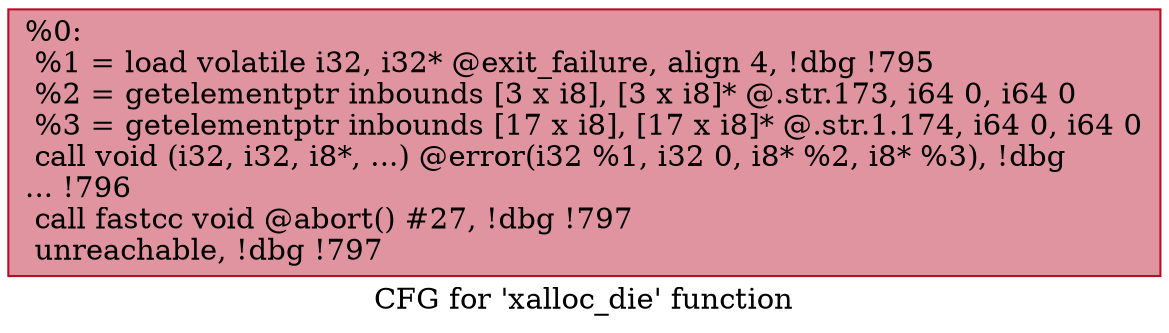 digraph "CFG for 'xalloc_die' function" {
	label="CFG for 'xalloc_die' function";

	Node0x22fd360 [shape=record,color="#b70d28ff", style=filled, fillcolor="#b70d2870",label="{%0:\l  %1 = load volatile i32, i32* @exit_failure, align 4, !dbg !795\l  %2 = getelementptr inbounds [3 x i8], [3 x i8]* @.str.173, i64 0, i64 0\l  %3 = getelementptr inbounds [17 x i8], [17 x i8]* @.str.1.174, i64 0, i64 0\l  call void (i32, i32, i8*, ...) @error(i32 %1, i32 0, i8* %2, i8* %3), !dbg\l... !796\l  call fastcc void @abort() #27, !dbg !797\l  unreachable, !dbg !797\l}"];
}
